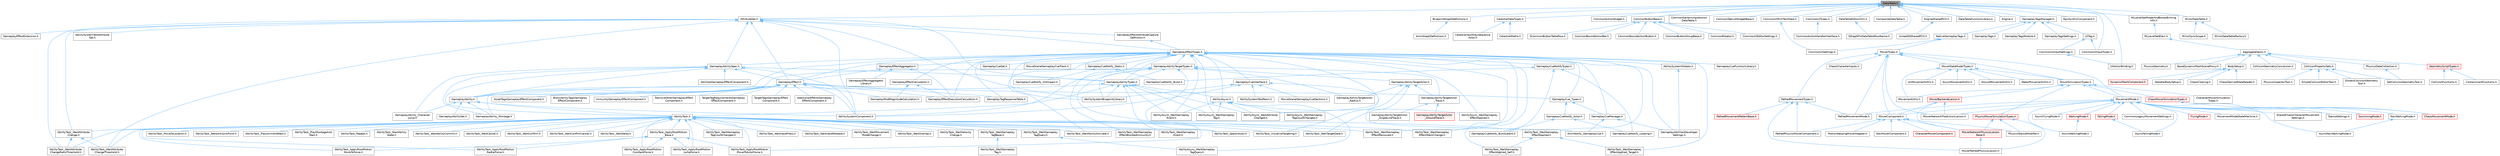 digraph "DataTable.h"
{
 // INTERACTIVE_SVG=YES
 // LATEX_PDF_SIZE
  bgcolor="transparent";
  edge [fontname=Helvetica,fontsize=10,labelfontname=Helvetica,labelfontsize=10];
  node [fontname=Helvetica,fontsize=10,shape=box,height=0.2,width=0.4];
  Node1 [id="Node000001",label="DataTable.h",height=0.2,width=0.4,color="gray40", fillcolor="grey60", style="filled", fontcolor="black",tooltip=" "];
  Node1 -> Node2 [id="edge1_Node000001_Node000002",dir="back",color="steelblue1",style="solid",tooltip=" "];
  Node2 [id="Node000002",label="AttributeSet.h",height=0.2,width=0.4,color="grey40", fillcolor="white", style="filled",URL="$da/d01/AttributeSet_8h.html",tooltip=" "];
  Node2 -> Node3 [id="edge2_Node000002_Node000003",dir="back",color="steelblue1",style="solid",tooltip=" "];
  Node3 [id="Node000003",label="AbilitySystemBlueprintLibrary.h",height=0.2,width=0.4,color="grey40", fillcolor="white", style="filled",URL="$d5/dd6/AbilitySystemBlueprintLibrary_8h.html",tooltip=" "];
  Node2 -> Node4 [id="edge3_Node000002_Node000004",dir="back",color="steelblue1",style="solid",tooltip=" "];
  Node4 [id="Node000004",label="AbilitySystemComponent.h",height=0.2,width=0.4,color="grey40", fillcolor="white", style="filled",URL="$d0/da3/AbilitySystemComponent_8h.html",tooltip=" "];
  Node2 -> Node5 [id="edge4_Node000002_Node000005",dir="back",color="steelblue1",style="solid",tooltip=" "];
  Node5 [id="Node000005",label="AbilitySystemTestAttribute\lSet.h",height=0.2,width=0.4,color="grey40", fillcolor="white", style="filled",URL="$df/d1f/AbilitySystemTestAttributeSet_8h.html",tooltip=" "];
  Node2 -> Node6 [id="edge5_Node000002_Node000006",dir="back",color="steelblue1",style="solid",tooltip=" "];
  Node6 [id="Node000006",label="AbilityTask_WaitAttribute\lChange.h",height=0.2,width=0.4,color="grey40", fillcolor="white", style="filled",URL="$dd/d60/AbilityTask__WaitAttributeChange_8h.html",tooltip=" "];
  Node6 -> Node7 [id="edge6_Node000006_Node000007",dir="back",color="steelblue1",style="solid",tooltip=" "];
  Node7 [id="Node000007",label="AbilityTask_WaitAttribute\lChangeRatioThreshold.h",height=0.2,width=0.4,color="grey40", fillcolor="white", style="filled",URL="$de/d5e/AbilityTask__WaitAttributeChangeRatioThreshold_8h.html",tooltip=" "];
  Node6 -> Node8 [id="edge7_Node000006_Node000008",dir="back",color="steelblue1",style="solid",tooltip=" "];
  Node8 [id="Node000008",label="AbilityTask_WaitAttribute\lChangeThreshold.h",height=0.2,width=0.4,color="grey40", fillcolor="white", style="filled",URL="$db/d3e/AbilityTask__WaitAttributeChangeThreshold_8h.html",tooltip=" "];
  Node2 -> Node7 [id="edge8_Node000002_Node000007",dir="back",color="steelblue1",style="solid",tooltip=" "];
  Node2 -> Node8 [id="edge9_Node000002_Node000008",dir="back",color="steelblue1",style="solid",tooltip=" "];
  Node2 -> Node9 [id="edge10_Node000002_Node000009",dir="back",color="steelblue1",style="solid",tooltip=" "];
  Node9 [id="Node000009",label="GameplayAbilitySpec.h",height=0.2,width=0.4,color="grey40", fillcolor="white", style="filled",URL="$dd/daf/GameplayAbilitySpec_8h.html",tooltip=" "];
  Node9 -> Node10 [id="edge11_Node000009_Node000010",dir="back",color="steelblue1",style="solid",tooltip=" "];
  Node10 [id="Node000010",label="AbilitiesGameplayEffectComponent.h",height=0.2,width=0.4,color="grey40", fillcolor="white", style="filled",URL="$da/db0/AbilitiesGameplayEffectComponent_8h.html",tooltip=" "];
  Node9 -> Node4 [id="edge12_Node000009_Node000004",dir="back",color="steelblue1",style="solid",tooltip=" "];
  Node9 -> Node11 [id="edge13_Node000009_Node000011",dir="back",color="steelblue1",style="solid",tooltip=" "];
  Node11 [id="Node000011",label="AbilityTask.h",height=0.2,width=0.4,color="grey40", fillcolor="white", style="filled",URL="$d2/d8e/AbilityTask_8h.html",tooltip=" "];
  Node11 -> Node12 [id="edge14_Node000011_Node000012",dir="back",color="steelblue1",style="solid",tooltip=" "];
  Node12 [id="Node000012",label="AbilityTask_ApplyRootMotion\lConstantForce.h",height=0.2,width=0.4,color="grey40", fillcolor="white", style="filled",URL="$d0/de8/AbilityTask__ApplyRootMotionConstantForce_8h.html",tooltip=" "];
  Node11 -> Node13 [id="edge15_Node000011_Node000013",dir="back",color="steelblue1",style="solid",tooltip=" "];
  Node13 [id="Node000013",label="AbilityTask_ApplyRootMotion\lJumpForce.h",height=0.2,width=0.4,color="grey40", fillcolor="white", style="filled",URL="$d7/db6/AbilityTask__ApplyRootMotionJumpForce_8h.html",tooltip=" "];
  Node11 -> Node14 [id="edge16_Node000011_Node000014",dir="back",color="steelblue1",style="solid",tooltip=" "];
  Node14 [id="Node000014",label="AbilityTask_ApplyRootMotion\lMoveToActorForce.h",height=0.2,width=0.4,color="grey40", fillcolor="white", style="filled",URL="$d5/de3/AbilityTask__ApplyRootMotionMoveToActorForce_8h.html",tooltip=" "];
  Node11 -> Node15 [id="edge17_Node000011_Node000015",dir="back",color="steelblue1",style="solid",tooltip=" "];
  Node15 [id="Node000015",label="AbilityTask_ApplyRootMotion\lMoveToForce.h",height=0.2,width=0.4,color="grey40", fillcolor="white", style="filled",URL="$d3/dc3/AbilityTask__ApplyRootMotionMoveToForce_8h.html",tooltip=" "];
  Node11 -> Node16 [id="edge18_Node000011_Node000016",dir="back",color="steelblue1",style="solid",tooltip=" "];
  Node16 [id="Node000016",label="AbilityTask_ApplyRootMotion\lRadialForce.h",height=0.2,width=0.4,color="grey40", fillcolor="white", style="filled",URL="$da/d06/AbilityTask__ApplyRootMotionRadialForce_8h.html",tooltip=" "];
  Node11 -> Node17 [id="edge19_Node000011_Node000017",dir="back",color="steelblue1",style="solid",tooltip=" "];
  Node17 [id="Node000017",label="AbilityTask_ApplyRootMotion\l_Base.h",height=0.2,width=0.4,color="grey40", fillcolor="white", style="filled",URL="$d8/d7d/AbilityTask__ApplyRootMotion__Base_8h.html",tooltip=" "];
  Node17 -> Node12 [id="edge20_Node000017_Node000012",dir="back",color="steelblue1",style="solid",tooltip=" "];
  Node17 -> Node13 [id="edge21_Node000017_Node000013",dir="back",color="steelblue1",style="solid",tooltip=" "];
  Node17 -> Node14 [id="edge22_Node000017_Node000014",dir="back",color="steelblue1",style="solid",tooltip=" "];
  Node17 -> Node15 [id="edge23_Node000017_Node000015",dir="back",color="steelblue1",style="solid",tooltip=" "];
  Node17 -> Node16 [id="edge24_Node000017_Node000016",dir="back",color="steelblue1",style="solid",tooltip=" "];
  Node11 -> Node18 [id="edge25_Node000011_Node000018",dir="back",color="steelblue1",style="solid",tooltip=" "];
  Node18 [id="Node000018",label="AbilityTask_MoveToLocation.h",height=0.2,width=0.4,color="grey40", fillcolor="white", style="filled",URL="$da/d8d/AbilityTask__MoveToLocation_8h.html",tooltip=" "];
  Node11 -> Node19 [id="edge26_Node000011_Node000019",dir="back",color="steelblue1",style="solid",tooltip=" "];
  Node19 [id="Node000019",label="AbilityTask_NetworkSyncPoint.h",height=0.2,width=0.4,color="grey40", fillcolor="white", style="filled",URL="$dc/d62/AbilityTask__NetworkSyncPoint_8h.html",tooltip=" "];
  Node11 -> Node20 [id="edge27_Node000011_Node000020",dir="back",color="steelblue1",style="solid",tooltip=" "];
  Node20 [id="Node000020",label="AbilityTask_PlayAnimAndWait.h",height=0.2,width=0.4,color="grey40", fillcolor="white", style="filled",URL="$d4/d50/AbilityTask__PlayAnimAndWait_8h.html",tooltip=" "];
  Node11 -> Node21 [id="edge28_Node000011_Node000021",dir="back",color="steelblue1",style="solid",tooltip=" "];
  Node21 [id="Node000021",label="AbilityTask_PlayMontageAnd\lWait.h",height=0.2,width=0.4,color="grey40", fillcolor="white", style="filled",URL="$de/d05/AbilityTask__PlayMontageAndWait_8h.html",tooltip=" "];
  Node11 -> Node22 [id="edge29_Node000011_Node000022",dir="back",color="steelblue1",style="solid",tooltip=" "];
  Node22 [id="Node000022",label="AbilityTask_Repeat.h",height=0.2,width=0.4,color="grey40", fillcolor="white", style="filled",URL="$da/d7d/AbilityTask__Repeat_8h.html",tooltip=" "];
  Node11 -> Node23 [id="edge30_Node000011_Node000023",dir="back",color="steelblue1",style="solid",tooltip=" "];
  Node23 [id="Node000023",label="AbilityTask_SpawnActor.h",height=0.2,width=0.4,color="grey40", fillcolor="white", style="filled",URL="$dc/d97/AbilityTask__SpawnActor_8h.html",tooltip=" "];
  Node11 -> Node24 [id="edge31_Node000011_Node000024",dir="back",color="steelblue1",style="solid",tooltip=" "];
  Node24 [id="Node000024",label="AbilityTask_StartAbility\lState.h",height=0.2,width=0.4,color="grey40", fillcolor="white", style="filled",URL="$db/d91/AbilityTask__StartAbilityState_8h.html",tooltip=" "];
  Node11 -> Node25 [id="edge32_Node000011_Node000025",dir="back",color="steelblue1",style="solid",tooltip=" "];
  Node25 [id="Node000025",label="AbilityTask_VisualizeTargeting.h",height=0.2,width=0.4,color="grey40", fillcolor="white", style="filled",URL="$df/dbd/AbilityTask__VisualizeTargeting_8h.html",tooltip=" "];
  Node11 -> Node26 [id="edge33_Node000011_Node000026",dir="back",color="steelblue1",style="solid",tooltip=" "];
  Node26 [id="Node000026",label="AbilityTask_WaitAbilityActivate.h",height=0.2,width=0.4,color="grey40", fillcolor="white", style="filled",URL="$db/da3/AbilityTask__WaitAbilityActivate_8h.html",tooltip=" "];
  Node11 -> Node27 [id="edge34_Node000011_Node000027",dir="back",color="steelblue1",style="solid",tooltip=" "];
  Node27 [id="Node000027",label="AbilityTask_WaitAbilityCommit.h",height=0.2,width=0.4,color="grey40", fillcolor="white", style="filled",URL="$de/de8/AbilityTask__WaitAbilityCommit_8h.html",tooltip=" "];
  Node11 -> Node6 [id="edge35_Node000011_Node000006",dir="back",color="steelblue1",style="solid",tooltip=" "];
  Node11 -> Node7 [id="edge36_Node000011_Node000007",dir="back",color="steelblue1",style="solid",tooltip=" "];
  Node11 -> Node8 [id="edge37_Node000011_Node000008",dir="back",color="steelblue1",style="solid",tooltip=" "];
  Node11 -> Node28 [id="edge38_Node000011_Node000028",dir="back",color="steelblue1",style="solid",tooltip=" "];
  Node28 [id="Node000028",label="AbilityTask_WaitCancel.h",height=0.2,width=0.4,color="grey40", fillcolor="white", style="filled",URL="$dc/d16/AbilityTask__WaitCancel_8h.html",tooltip=" "];
  Node11 -> Node29 [id="edge39_Node000011_Node000029",dir="back",color="steelblue1",style="solid",tooltip=" "];
  Node29 [id="Node000029",label="AbilityTask_WaitConfirm.h",height=0.2,width=0.4,color="grey40", fillcolor="white", style="filled",URL="$d3/d4f/AbilityTask__WaitConfirm_8h.html",tooltip=" "];
  Node11 -> Node30 [id="edge40_Node000011_Node000030",dir="back",color="steelblue1",style="solid",tooltip=" "];
  Node30 [id="Node000030",label="AbilityTask_WaitConfirmCancel.h",height=0.2,width=0.4,color="grey40", fillcolor="white", style="filled",URL="$de/d88/AbilityTask__WaitConfirmCancel_8h.html",tooltip=" "];
  Node11 -> Node31 [id="edge41_Node000011_Node000031",dir="back",color="steelblue1",style="solid",tooltip=" "];
  Node31 [id="Node000031",label="AbilityTask_WaitDelay.h",height=0.2,width=0.4,color="grey40", fillcolor="white", style="filled",URL="$dc/d63/AbilityTask__WaitDelay_8h.html",tooltip=" "];
  Node11 -> Node32 [id="edge42_Node000011_Node000032",dir="back",color="steelblue1",style="solid",tooltip=" "];
  Node32 [id="Node000032",label="AbilityTask_WaitGameplay\lEffectApplied.h",height=0.2,width=0.4,color="grey40", fillcolor="white", style="filled",URL="$d8/dfe/AbilityTask__WaitGameplayEffectApplied_8h.html",tooltip=" "];
  Node32 -> Node33 [id="edge43_Node000032_Node000033",dir="back",color="steelblue1",style="solid",tooltip=" "];
  Node33 [id="Node000033",label="AbilityTask_WaitGameplay\lEffectApplied_Self.h",height=0.2,width=0.4,color="grey40", fillcolor="white", style="filled",URL="$d0/d01/AbilityTask__WaitGameplayEffectApplied__Self_8h.html",tooltip=" "];
  Node32 -> Node34 [id="edge44_Node000032_Node000034",dir="back",color="steelblue1",style="solid",tooltip=" "];
  Node34 [id="Node000034",label="AbilityTask_WaitGameplay\lEffectApplied_Target.h",height=0.2,width=0.4,color="grey40", fillcolor="white", style="filled",URL="$db/dc4/AbilityTask__WaitGameplayEffectApplied__Target_8h.html",tooltip=" "];
  Node11 -> Node35 [id="edge45_Node000011_Node000035",dir="back",color="steelblue1",style="solid",tooltip=" "];
  Node35 [id="Node000035",label="AbilityTask_WaitGameplay\lEffectBlockedImmunity.h",height=0.2,width=0.4,color="grey40", fillcolor="white", style="filled",URL="$d4/d24/AbilityTask__WaitGameplayEffectBlockedImmunity_8h.html",tooltip=" "];
  Node11 -> Node36 [id="edge46_Node000011_Node000036",dir="back",color="steelblue1",style="solid",tooltip=" "];
  Node36 [id="Node000036",label="AbilityTask_WaitGameplay\lEffectRemoved.h",height=0.2,width=0.4,color="grey40", fillcolor="white", style="filled",URL="$d1/da9/AbilityTask__WaitGameplayEffectRemoved_8h.html",tooltip=" "];
  Node11 -> Node37 [id="edge47_Node000011_Node000037",dir="back",color="steelblue1",style="solid",tooltip=" "];
  Node37 [id="Node000037",label="AbilityTask_WaitGameplay\lEffectStackChange.h",height=0.2,width=0.4,color="grey40", fillcolor="white", style="filled",URL="$de/db3/AbilityTask__WaitGameplayEffectStackChange_8h.html",tooltip=" "];
  Node11 -> Node38 [id="edge48_Node000011_Node000038",dir="back",color="steelblue1",style="solid",tooltip=" "];
  Node38 [id="Node000038",label="AbilityTask_WaitGameplay\lEvent.h",height=0.2,width=0.4,color="grey40", fillcolor="white", style="filled",URL="$dc/db8/AbilityTask__WaitGameplayEvent_8h.html",tooltip=" "];
  Node11 -> Node39 [id="edge49_Node000011_Node000039",dir="back",color="steelblue1",style="solid",tooltip=" "];
  Node39 [id="Node000039",label="AbilityTask_WaitGameplay\lTagBase.h",height=0.2,width=0.4,color="grey40", fillcolor="white", style="filled",URL="$d8/dd0/AbilityTask__WaitGameplayTagBase_8h.html",tooltip=" "];
  Node39 -> Node40 [id="edge50_Node000039_Node000040",dir="back",color="steelblue1",style="solid",tooltip=" "];
  Node40 [id="Node000040",label="AbilityTask_WaitGameplay\lTag.h",height=0.2,width=0.4,color="grey40", fillcolor="white", style="filled",URL="$d3/d4f/AbilityTask__WaitGameplayTag_8h.html",tooltip=" "];
  Node11 -> Node41 [id="edge51_Node000011_Node000041",dir="back",color="steelblue1",style="solid",tooltip=" "];
  Node41 [id="Node000041",label="AbilityTask_WaitGameplay\lTagCountChanged.h",height=0.2,width=0.4,color="grey40", fillcolor="white", style="filled",URL="$dd/d55/AbilityTask__WaitGameplayTagCountChanged_8h.html",tooltip=" "];
  Node11 -> Node42 [id="edge52_Node000011_Node000042",dir="back",color="steelblue1",style="solid",tooltip=" "];
  Node42 [id="Node000042",label="AbilityTask_WaitGameplay\lTagQuery.h",height=0.2,width=0.4,color="grey40", fillcolor="white", style="filled",URL="$d4/d7f/AbilityTask__WaitGameplayTagQuery_8h.html",tooltip=" "];
  Node42 -> Node43 [id="edge53_Node000042_Node000043",dir="back",color="steelblue1",style="solid",tooltip=" "];
  Node43 [id="Node000043",label="AbilityAsync_WaitGameplay\lTagQuery.h",height=0.2,width=0.4,color="grey40", fillcolor="white", style="filled",URL="$d5/d29/AbilityAsync__WaitGameplayTagQuery_8h.html",tooltip=" "];
  Node11 -> Node44 [id="edge54_Node000011_Node000044",dir="back",color="steelblue1",style="solid",tooltip=" "];
  Node44 [id="Node000044",label="AbilityTask_WaitInputPress.h",height=0.2,width=0.4,color="grey40", fillcolor="white", style="filled",URL="$d6/d00/AbilityTask__WaitInputPress_8h.html",tooltip=" "];
  Node11 -> Node45 [id="edge55_Node000011_Node000045",dir="back",color="steelblue1",style="solid",tooltip=" "];
  Node45 [id="Node000045",label="AbilityTask_WaitInputRelease.h",height=0.2,width=0.4,color="grey40", fillcolor="white", style="filled",URL="$d1/d89/AbilityTask__WaitInputRelease_8h.html",tooltip=" "];
  Node11 -> Node46 [id="edge56_Node000011_Node000046",dir="back",color="steelblue1",style="solid",tooltip=" "];
  Node46 [id="Node000046",label="AbilityTask_WaitMovement\lModeChange.h",height=0.2,width=0.4,color="grey40", fillcolor="white", style="filled",URL="$d9/df7/AbilityTask__WaitMovementModeChange_8h.html",tooltip=" "];
  Node11 -> Node47 [id="edge57_Node000011_Node000047",dir="back",color="steelblue1",style="solid",tooltip=" "];
  Node47 [id="Node000047",label="AbilityTask_WaitOverlap.h",height=0.2,width=0.4,color="grey40", fillcolor="white", style="filled",URL="$d9/dab/AbilityTask__WaitOverlap_8h.html",tooltip=" "];
  Node11 -> Node48 [id="edge58_Node000011_Node000048",dir="back",color="steelblue1",style="solid",tooltip=" "];
  Node48 [id="Node000048",label="AbilityTask_WaitTargetData.h",height=0.2,width=0.4,color="grey40", fillcolor="white", style="filled",URL="$d2/d40/AbilityTask__WaitTargetData_8h.html",tooltip=" "];
  Node11 -> Node49 [id="edge59_Node000011_Node000049",dir="back",color="steelblue1",style="solid",tooltip=" "];
  Node49 [id="Node000049",label="AbilityTask_WaitVelocity\lChange.h",height=0.2,width=0.4,color="grey40", fillcolor="white", style="filled",URL="$da/d38/AbilityTask__WaitVelocityChange_8h.html",tooltip=" "];
  Node9 -> Node50 [id="edge60_Node000009_Node000050",dir="back",color="steelblue1",style="solid",tooltip=" "];
  Node50 [id="Node000050",label="GameplayAbility.h",height=0.2,width=0.4,color="grey40", fillcolor="white", style="filled",URL="$dc/d44/GameplayAbility_8h.html",tooltip=" "];
  Node50 -> Node4 [id="edge61_Node000050_Node000004",dir="back",color="steelblue1",style="solid",tooltip=" "];
  Node50 -> Node11 [id="edge62_Node000050_Node000011",dir="back",color="steelblue1",style="solid",tooltip=" "];
  Node50 -> Node51 [id="edge63_Node000050_Node000051",dir="back",color="steelblue1",style="solid",tooltip=" "];
  Node51 [id="Node000051",label="GameplayAbilitySet.h",height=0.2,width=0.4,color="grey40", fillcolor="white", style="filled",URL="$d5/d19/GameplayAbilitySet_8h.html",tooltip=" "];
  Node50 -> Node52 [id="edge64_Node000050_Node000052",dir="back",color="steelblue1",style="solid",tooltip=" "];
  Node52 [id="Node000052",label="GameplayAbility_Character\lJump.h",height=0.2,width=0.4,color="grey40", fillcolor="white", style="filled",URL="$d7/dd2/GameplayAbility__CharacterJump_8h.html",tooltip=" "];
  Node50 -> Node53 [id="edge65_Node000050_Node000053",dir="back",color="steelblue1",style="solid",tooltip=" "];
  Node53 [id="Node000053",label="GameplayAbility_Montage.h",height=0.2,width=0.4,color="grey40", fillcolor="white", style="filled",URL="$d6/d77/GameplayAbility__Montage_8h.html",tooltip=" "];
  Node9 -> Node54 [id="edge66_Node000009_Node000054",dir="back",color="steelblue1",style="solid",tooltip=" "];
  Node54 [id="Node000054",label="GameplayAbilityTypes.h",height=0.2,width=0.4,color="grey40", fillcolor="white", style="filled",URL="$d1/dd9/GameplayAbilityTypes_8h.html",tooltip=" "];
  Node54 -> Node55 [id="edge67_Node000054_Node000055",dir="back",color="steelblue1",style="solid",tooltip=" "];
  Node55 [id="Node000055",label="AbilityAsync.h",height=0.2,width=0.4,color="grey40", fillcolor="white", style="filled",URL="$d8/dce/AbilityAsync_8h.html",tooltip=" "];
  Node55 -> Node56 [id="edge68_Node000055_Node000056",dir="back",color="steelblue1",style="solid",tooltip=" "];
  Node56 [id="Node000056",label="AbilityAsync_WaitAttribute\lChanged.h",height=0.2,width=0.4,color="grey40", fillcolor="white", style="filled",URL="$d8/d81/AbilityAsync__WaitAttributeChanged_8h.html",tooltip=" "];
  Node55 -> Node57 [id="edge69_Node000055_Node000057",dir="back",color="steelblue1",style="solid",tooltip=" "];
  Node57 [id="Node000057",label="AbilityAsync_WaitGameplay\lEffectApplied.h",height=0.2,width=0.4,color="grey40", fillcolor="white", style="filled",URL="$dd/d1a/AbilityAsync__WaitGameplayEffectApplied_8h.html",tooltip=" "];
  Node55 -> Node58 [id="edge70_Node000055_Node000058",dir="back",color="steelblue1",style="solid",tooltip=" "];
  Node58 [id="Node000058",label="AbilityAsync_WaitGameplay\lEvent.h",height=0.2,width=0.4,color="grey40", fillcolor="white", style="filled",URL="$d4/d2d/AbilityAsync__WaitGameplayEvent_8h.html",tooltip=" "];
  Node55 -> Node59 [id="edge71_Node000055_Node000059",dir="back",color="steelblue1",style="solid",tooltip=" "];
  Node59 [id="Node000059",label="AbilityAsync_WaitGameplay\lTag.h",height=0.2,width=0.4,color="grey40", fillcolor="white", style="filled",URL="$d8/dc5/AbilityAsync__WaitGameplayTag_8h.html",tooltip=" "];
  Node55 -> Node60 [id="edge72_Node000055_Node000060",dir="back",color="steelblue1",style="solid",tooltip=" "];
  Node60 [id="Node000060",label="AbilityAsync_WaitGameplay\lTagCountChanged.h",height=0.2,width=0.4,color="grey40", fillcolor="white", style="filled",URL="$d3/d03/AbilityAsync__WaitGameplayTagCountChanged_8h.html",tooltip=" "];
  Node55 -> Node43 [id="edge73_Node000055_Node000043",dir="back",color="steelblue1",style="solid",tooltip=" "];
  Node54 -> Node56 [id="edge74_Node000054_Node000056",dir="back",color="steelblue1",style="solid",tooltip=" "];
  Node54 -> Node58 [id="edge75_Node000054_Node000058",dir="back",color="steelblue1",style="solid",tooltip=" "];
  Node54 -> Node59 [id="edge76_Node000054_Node000059",dir="back",color="steelblue1",style="solid",tooltip=" "];
  Node54 -> Node3 [id="edge77_Node000054_Node000003",dir="back",color="steelblue1",style="solid",tooltip=" "];
  Node54 -> Node11 [id="edge78_Node000054_Node000011",dir="back",color="steelblue1",style="solid",tooltip=" "];
  Node54 -> Node38 [id="edge79_Node000054_Node000038",dir="back",color="steelblue1",style="solid",tooltip=" "];
  Node54 -> Node50 [id="edge80_Node000054_Node000050",dir="back",color="steelblue1",style="solid",tooltip=" "];
  Node9 -> Node52 [id="edge81_Node000009_Node000052",dir="back",color="steelblue1",style="solid",tooltip=" "];
  Node9 -> Node53 [id="edge82_Node000009_Node000053",dir="back",color="steelblue1",style="solid",tooltip=" "];
  Node9 -> Node61 [id="edge83_Node000009_Node000061",dir="back",color="steelblue1",style="solid",tooltip=" "];
  Node61 [id="Node000061",label="GameplayEffect.h",height=0.2,width=0.4,color="grey40", fillcolor="white", style="filled",URL="$d4/d15/GameplayEffect_8h.html",tooltip=" "];
  Node61 -> Node4 [id="edge84_Node000061_Node000004",dir="back",color="steelblue1",style="solid",tooltip=" "];
  Node61 -> Node62 [id="edge85_Node000061_Node000062",dir="back",color="steelblue1",style="solid",tooltip=" "];
  Node62 [id="Node000062",label="AdditionalEffectsGameplay\lEffectComponent.h",height=0.2,width=0.4,color="grey40", fillcolor="white", style="filled",URL="$d5/dd7/AdditionalEffectsGameplayEffectComponent_8h.html",tooltip=" "];
  Node61 -> Node63 [id="edge86_Node000061_Node000063",dir="back",color="steelblue1",style="solid",tooltip=" "];
  Node63 [id="Node000063",label="AssetTagsGameplayEffectComponent.h",height=0.2,width=0.4,color="grey40", fillcolor="white", style="filled",URL="$df/d29/AssetTagsGameplayEffectComponent_8h.html",tooltip=" "];
  Node61 -> Node64 [id="edge87_Node000061_Node000064",dir="back",color="steelblue1",style="solid",tooltip=" "];
  Node64 [id="Node000064",label="BlockAbilityTagsGameplay\lEffectComponent.h",height=0.2,width=0.4,color="grey40", fillcolor="white", style="filled",URL="$d3/dad/BlockAbilityTagsGameplayEffectComponent_8h.html",tooltip=" "];
  Node61 -> Node50 [id="edge88_Node000061_Node000050",dir="back",color="steelblue1",style="solid",tooltip=" "];
  Node61 -> Node53 [id="edge89_Node000061_Node000053",dir="back",color="steelblue1",style="solid",tooltip=" "];
  Node61 -> Node65 [id="edge90_Node000061_Node000065",dir="back",color="steelblue1",style="solid",tooltip=" "];
  Node65 [id="Node000065",label="GameplayCue_Types.h",height=0.2,width=0.4,color="grey40", fillcolor="white", style="filled",URL="$da/d67/GameplayCue__Types_8h.html",tooltip=" "];
  Node65 -> Node66 [id="edge91_Node000065_Node000066",dir="back",color="steelblue1",style="solid",tooltip=" "];
  Node66 [id="Node000066",label="GameplayCueManager.h",height=0.2,width=0.4,color="grey40", fillcolor="white", style="filled",URL="$d7/d4e/GameplayCueManager_8h.html",tooltip=" "];
  Node66 -> Node67 [id="edge92_Node000066_Node000067",dir="back",color="steelblue1",style="solid",tooltip=" "];
  Node67 [id="Node000067",label="AnimNotify_GameplayCue.h",height=0.2,width=0.4,color="grey40", fillcolor="white", style="filled",URL="$da/d48/AnimNotify__GameplayCue_8h.html",tooltip=" "];
  Node66 -> Node68 [id="edge93_Node000066_Node000068",dir="back",color="steelblue1",style="solid",tooltip=" "];
  Node68 [id="Node000068",label="GameplayAbilitiesDeveloper\lSettings.h",height=0.2,width=0.4,color="grey40", fillcolor="white", style="filled",URL="$d3/d55/GameplayAbilitiesDeveloperSettings_8h.html",tooltip=" "];
  Node65 -> Node69 [id="edge94_Node000065_Node000069",dir="back",color="steelblue1",style="solid",tooltip=" "];
  Node69 [id="Node000069",label="GameplayCueNotify_Actor.h",height=0.2,width=0.4,color="grey40", fillcolor="white", style="filled",URL="$df/d91/GameplayCueNotify__Actor_8h.html",tooltip=" "];
  Node69 -> Node70 [id="edge95_Node000069_Node000070",dir="back",color="steelblue1",style="solid",tooltip=" "];
  Node70 [id="Node000070",label="GameplayCueNotify_BurstLatent.h",height=0.2,width=0.4,color="grey40", fillcolor="white", style="filled",URL="$df/db0/GameplayCueNotify__BurstLatent_8h.html",tooltip=" "];
  Node69 -> Node71 [id="edge96_Node000069_Node000071",dir="back",color="steelblue1",style="solid",tooltip=" "];
  Node71 [id="Node000071",label="GameplayCueNotify_Looping.h",height=0.2,width=0.4,color="grey40", fillcolor="white", style="filled",URL="$d5/db4/GameplayCueNotify__Looping_8h.html",tooltip=" "];
  Node61 -> Node72 [id="edge97_Node000061_Node000072",dir="back",color="steelblue1",style="solid",tooltip=" "];
  Node72 [id="Node000072",label="GameplayEffectExecutionCalculation.h",height=0.2,width=0.4,color="grey40", fillcolor="white", style="filled",URL="$df/d9d/GameplayEffectExecutionCalculation_8h.html",tooltip=" "];
  Node61 -> Node73 [id="edge98_Node000061_Node000073",dir="back",color="steelblue1",style="solid",tooltip=" "];
  Node73 [id="Node000073",label="GameplayModMagnitudeCalculation.h",height=0.2,width=0.4,color="grey40", fillcolor="white", style="filled",URL="$dd/da6/GameplayModMagnitudeCalculation_8h.html",tooltip=" "];
  Node61 -> Node74 [id="edge99_Node000061_Node000074",dir="back",color="steelblue1",style="solid",tooltip=" "];
  Node74 [id="Node000074",label="GameplayTagResponseTable.h",height=0.2,width=0.4,color="grey40", fillcolor="white", style="filled",URL="$d1/d27/GameplayTagResponseTable_8h.html",tooltip=" "];
  Node61 -> Node75 [id="edge100_Node000061_Node000075",dir="back",color="steelblue1",style="solid",tooltip=" "];
  Node75 [id="Node000075",label="ImmunityGameplayEffectComponent.h",height=0.2,width=0.4,color="grey40", fillcolor="white", style="filled",URL="$d7/dae/ImmunityGameplayEffectComponent_8h.html",tooltip=" "];
  Node61 -> Node76 [id="edge101_Node000061_Node000076",dir="back",color="steelblue1",style="solid",tooltip=" "];
  Node76 [id="Node000076",label="RemoveOtherGameplayEffect\lComponent.h",height=0.2,width=0.4,color="grey40", fillcolor="white", style="filled",URL="$d8/da2/RemoveOtherGameplayEffectComponent_8h.html",tooltip=" "];
  Node61 -> Node77 [id="edge102_Node000061_Node000077",dir="back",color="steelblue1",style="solid",tooltip=" "];
  Node77 [id="Node000077",label="TargetTagRequirementsGameplay\lEffectComponent.h",height=0.2,width=0.4,color="grey40", fillcolor="white", style="filled",URL="$d3/df8/TargetTagRequirementsGameplayEffectComponent_8h.html",tooltip=" "];
  Node61 -> Node78 [id="edge103_Node000061_Node000078",dir="back",color="steelblue1",style="solid",tooltip=" "];
  Node78 [id="Node000078",label="TargetTagsGameplayEffect\lComponent.h",height=0.2,width=0.4,color="grey40", fillcolor="white", style="filled",URL="$d5/d2e/TargetTagsGameplayEffectComponent_8h.html",tooltip=" "];
  Node2 -> Node54 [id="edge104_Node000002_Node000054",dir="back",color="steelblue1",style="solid",tooltip=" "];
  Node2 -> Node61 [id="edge105_Node000002_Node000061",dir="back",color="steelblue1",style="solid",tooltip=" "];
  Node2 -> Node79 [id="edge106_Node000002_Node000079",dir="back",color="steelblue1",style="solid",tooltip=" "];
  Node79 [id="Node000079",label="GameplayEffectAttributeCapture\lDefinition.h",height=0.2,width=0.4,color="grey40", fillcolor="white", style="filled",URL="$dd/d62/GameplayEffectAttributeCaptureDefinition_8h.html",tooltip=" "];
  Node79 -> Node80 [id="edge107_Node000079_Node000080",dir="back",color="steelblue1",style="solid",tooltip=" "];
  Node80 [id="Node000080",label="GameplayEffectTypes.h",height=0.2,width=0.4,color="grey40", fillcolor="white", style="filled",URL="$d7/d59/GameplayEffectTypes_8h.html",tooltip=" "];
  Node80 -> Node55 [id="edge108_Node000080_Node000055",dir="back",color="steelblue1",style="solid",tooltip=" "];
  Node80 -> Node56 [id="edge109_Node000080_Node000056",dir="back",color="steelblue1",style="solid",tooltip=" "];
  Node80 -> Node57 [id="edge110_Node000080_Node000057",dir="back",color="steelblue1",style="solid",tooltip=" "];
  Node80 -> Node58 [id="edge111_Node000080_Node000058",dir="back",color="steelblue1",style="solid",tooltip=" "];
  Node80 -> Node59 [id="edge112_Node000080_Node000059",dir="back",color="steelblue1",style="solid",tooltip=" "];
  Node80 -> Node3 [id="edge113_Node000080_Node000003",dir="back",color="steelblue1",style="solid",tooltip=" "];
  Node80 -> Node81 [id="edge114_Node000080_Node000081",dir="back",color="steelblue1",style="solid",tooltip=" "];
  Node81 [id="Node000081",label="AbilitySystemGlobals.h",height=0.2,width=0.4,color="grey40", fillcolor="white", style="filled",URL="$dc/d82/AbilitySystemGlobals_8h.html",tooltip=" "];
  Node81 -> Node68 [id="edge115_Node000081_Node000068",dir="back",color="steelblue1",style="solid",tooltip=" "];
  Node80 -> Node26 [id="edge116_Node000080_Node000026",dir="back",color="steelblue1",style="solid",tooltip=" "];
  Node80 -> Node32 [id="edge117_Node000080_Node000032",dir="back",color="steelblue1",style="solid",tooltip=" "];
  Node80 -> Node33 [id="edge118_Node000080_Node000033",dir="back",color="steelblue1",style="solid",tooltip=" "];
  Node80 -> Node34 [id="edge119_Node000080_Node000034",dir="back",color="steelblue1",style="solid",tooltip=" "];
  Node80 -> Node35 [id="edge120_Node000080_Node000035",dir="back",color="steelblue1",style="solid",tooltip=" "];
  Node80 -> Node36 [id="edge121_Node000080_Node000036",dir="back",color="steelblue1",style="solid",tooltip=" "];
  Node80 -> Node37 [id="edge122_Node000080_Node000037",dir="back",color="steelblue1",style="solid",tooltip=" "];
  Node80 -> Node68 [id="edge123_Node000080_Node000068",dir="back",color="steelblue1",style="solid",tooltip=" "];
  Node80 -> Node50 [id="edge124_Node000080_Node000050",dir="back",color="steelblue1",style="solid",tooltip=" "];
  Node80 -> Node9 [id="edge125_Node000080_Node000009",dir="back",color="steelblue1",style="solid",tooltip=" "];
  Node80 -> Node82 [id="edge126_Node000080_Node000082",dir="back",color="steelblue1",style="solid",tooltip=" "];
  Node82 [id="Node000082",label="GameplayAbilityTargetTypes.h",height=0.2,width=0.4,color="grey40", fillcolor="white", style="filled",URL="$d8/dd1/GameplayAbilityTargetTypes_8h.html",tooltip=" "];
  Node82 -> Node3 [id="edge127_Node000082_Node000003",dir="back",color="steelblue1",style="solid",tooltip=" "];
  Node82 -> Node4 [id="edge128_Node000082_Node000004",dir="back",color="steelblue1",style="solid",tooltip=" "];
  Node82 -> Node14 [id="edge129_Node000082_Node000014",dir="back",color="steelblue1",style="solid",tooltip=" "];
  Node82 -> Node23 [id="edge130_Node000082_Node000023",dir="back",color="steelblue1",style="solid",tooltip=" "];
  Node82 -> Node50 [id="edge131_Node000082_Node000050",dir="back",color="steelblue1",style="solid",tooltip=" "];
  Node82 -> Node83 [id="edge132_Node000082_Node000083",dir="back",color="steelblue1",style="solid",tooltip=" "];
  Node83 [id="Node000083",label="GameplayAbilityTargetActor.h",height=0.2,width=0.4,color="grey40", fillcolor="white", style="filled",URL="$d7/d35/GameplayAbilityTargetActor_8h.html",tooltip=" "];
  Node83 -> Node25 [id="edge133_Node000083_Node000025",dir="back",color="steelblue1",style="solid",tooltip=" "];
  Node83 -> Node48 [id="edge134_Node000083_Node000048",dir="back",color="steelblue1",style="solid",tooltip=" "];
  Node83 -> Node84 [id="edge135_Node000083_Node000084",dir="back",color="steelblue1",style="solid",tooltip=" "];
  Node84 [id="Node000084",label="GameplayAbilityTargetActor\l_Radius.h",height=0.2,width=0.4,color="grey40", fillcolor="white", style="filled",URL="$da/d31/GameplayAbilityTargetActor__Radius_8h.html",tooltip=" "];
  Node83 -> Node85 [id="edge136_Node000083_Node000085",dir="back",color="steelblue1",style="solid",tooltip=" "];
  Node85 [id="Node000085",label="GameplayAbilityTargetActor\l_Trace.h",height=0.2,width=0.4,color="grey40", fillcolor="white", style="filled",URL="$d6/d1b/GameplayAbilityTargetActor__Trace_8h.html",tooltip=" "];
  Node85 -> Node86 [id="edge137_Node000085_Node000086",dir="back",color="steelblue1",style="solid",tooltip=" "];
  Node86 [id="Node000086",label="GameplayAbilityTargetActor\l_GroundTrace.h",height=0.2,width=0.4,color="red", fillcolor="#FFF0F0", style="filled",URL="$d8/daf/GameplayAbilityTargetActor__GroundTrace_8h.html",tooltip=" "];
  Node85 -> Node88 [id="edge138_Node000085_Node000088",dir="back",color="steelblue1",style="solid",tooltip=" "];
  Node88 [id="Node000088",label="GameplayAbilityTargetActor\l_SingleLineTrace.h",height=0.2,width=0.4,color="grey40", fillcolor="white", style="filled",URL="$dc/d15/GameplayAbilityTargetActor__SingleLineTrace_8h.html",tooltip=" "];
  Node82 -> Node84 [id="edge139_Node000082_Node000084",dir="back",color="steelblue1",style="solid",tooltip=" "];
  Node82 -> Node85 [id="edge140_Node000082_Node000085",dir="back",color="steelblue1",style="solid",tooltip=" "];
  Node82 -> Node54 [id="edge141_Node000082_Node000054",dir="back",color="steelblue1",style="solid",tooltip=" "];
  Node80 -> Node54 [id="edge142_Node000080_Node000054",dir="back",color="steelblue1",style="solid",tooltip=" "];
  Node80 -> Node89 [id="edge143_Node000080_Node000089",dir="back",color="steelblue1",style="solid",tooltip=" "];
  Node89 [id="Node000089",label="GameplayCueFunctionLibrary.h",height=0.2,width=0.4,color="grey40", fillcolor="white", style="filled",URL="$db/d7d/GameplayCueFunctionLibrary_8h.html",tooltip=" "];
  Node80 -> Node90 [id="edge144_Node000080_Node000090",dir="back",color="steelblue1",style="solid",tooltip=" "];
  Node90 [id="Node000090",label="GameplayCueInterface.h",height=0.2,width=0.4,color="grey40", fillcolor="white", style="filled",URL="$d3/d31/GameplayCueInterface_8h.html",tooltip=" "];
  Node90 -> Node3 [id="edge145_Node000090_Node000003",dir="back",color="steelblue1",style="solid",tooltip=" "];
  Node90 -> Node4 [id="edge146_Node000090_Node000004",dir="back",color="steelblue1",style="solid",tooltip=" "];
  Node90 -> Node91 [id="edge147_Node000090_Node000091",dir="back",color="steelblue1",style="solid",tooltip=" "];
  Node91 [id="Node000091",label="AbilitySystemTestPawn.h",height=0.2,width=0.4,color="grey40", fillcolor="white", style="filled",URL="$d9/d5f/AbilitySystemTestPawn_8h.html",tooltip=" "];
  Node90 -> Node67 [id="edge148_Node000090_Node000067",dir="back",color="steelblue1",style="solid",tooltip=" "];
  Node90 -> Node92 [id="edge149_Node000090_Node000092",dir="back",color="steelblue1",style="solid",tooltip=" "];
  Node92 [id="Node000092",label="MovieSceneGameplayCueSections.h",height=0.2,width=0.4,color="grey40", fillcolor="white", style="filled",URL="$df/ded/MovieSceneGameplayCueSections_8h.html",tooltip=" "];
  Node80 -> Node66 [id="edge150_Node000080_Node000066",dir="back",color="steelblue1",style="solid",tooltip=" "];
  Node80 -> Node93 [id="edge151_Node000080_Node000093",dir="back",color="steelblue1",style="solid",tooltip=" "];
  Node93 [id="Node000093",label="GameplayCueNotifyTypes.h",height=0.2,width=0.4,color="grey40", fillcolor="white", style="filled",URL="$d7/d1f/GameplayCueNotifyTypes_8h.html",tooltip=" "];
  Node93 -> Node94 [id="edge152_Node000093_Node000094",dir="back",color="steelblue1",style="solid",tooltip=" "];
  Node94 [id="Node000094",label="GameplayCueNotify_Burst.h",height=0.2,width=0.4,color="grey40", fillcolor="white", style="filled",URL="$d6/d4a/GameplayCueNotify__Burst_8h.html",tooltip=" "];
  Node93 -> Node70 [id="edge153_Node000093_Node000070",dir="back",color="steelblue1",style="solid",tooltip=" "];
  Node93 -> Node71 [id="edge154_Node000093_Node000071",dir="back",color="steelblue1",style="solid",tooltip=" "];
  Node80 -> Node95 [id="edge155_Node000080_Node000095",dir="back",color="steelblue1",style="solid",tooltip=" "];
  Node95 [id="Node000095",label="GameplayCueNotify_Static.h",height=0.2,width=0.4,color="grey40", fillcolor="white", style="filled",URL="$d2/dbf/GameplayCueNotify__Static_8h.html",tooltip=" "];
  Node95 -> Node94 [id="edge156_Node000095_Node000094",dir="back",color="steelblue1",style="solid",tooltip=" "];
  Node95 -> Node96 [id="edge157_Node000095_Node000096",dir="back",color="steelblue1",style="solid",tooltip=" "];
  Node96 [id="Node000096",label="GameplayCueNotify_HitImpact.h",height=0.2,width=0.4,color="grey40", fillcolor="white", style="filled",URL="$d5/da8/GameplayCueNotify__HitImpact_8h.html",tooltip=" "];
  Node80 -> Node97 [id="edge158_Node000080_Node000097",dir="back",color="steelblue1",style="solid",tooltip=" "];
  Node97 [id="Node000097",label="GameplayCueSet.h",height=0.2,width=0.4,color="grey40", fillcolor="white", style="filled",URL="$df/d35/GameplayCueSet_8h.html",tooltip=" "];
  Node80 -> Node65 [id="edge159_Node000080_Node000065",dir="back",color="steelblue1",style="solid",tooltip=" "];
  Node80 -> Node61 [id="edge160_Node000080_Node000061",dir="back",color="steelblue1",style="solid",tooltip=" "];
  Node80 -> Node98 [id="edge161_Node000080_Node000098",dir="back",color="steelblue1",style="solid",tooltip=" "];
  Node98 [id="Node000098",label="GameplayEffectAggregator.h",height=0.2,width=0.4,color="grey40", fillcolor="white", style="filled",URL="$d9/d7f/GameplayEffectAggregator_8h.html",tooltip=" "];
  Node98 -> Node61 [id="edge162_Node000098_Node000061",dir="back",color="steelblue1",style="solid",tooltip=" "];
  Node98 -> Node99 [id="edge163_Node000098_Node000099",dir="back",color="steelblue1",style="solid",tooltip=" "];
  Node99 [id="Node000099",label="GameplayEffectAggregator\lLibrary.h",height=0.2,width=0.4,color="grey40", fillcolor="white", style="filled",URL="$db/da9/GameplayEffectAggregatorLibrary_8h.html",tooltip=" "];
  Node98 -> Node72 [id="edge164_Node000098_Node000072",dir="back",color="steelblue1",style="solid",tooltip=" "];
  Node80 -> Node100 [id="edge165_Node000080_Node000100",dir="back",color="steelblue1",style="solid",tooltip=" "];
  Node100 [id="Node000100",label="GameplayEffectCalculation.h",height=0.2,width=0.4,color="grey40", fillcolor="white", style="filled",URL="$d7/d32/GameplayEffectCalculation_8h.html",tooltip=" "];
  Node100 -> Node72 [id="edge166_Node000100_Node000072",dir="back",color="steelblue1",style="solid",tooltip=" "];
  Node100 -> Node73 [id="edge167_Node000100_Node000073",dir="back",color="steelblue1",style="solid",tooltip=" "];
  Node80 -> Node72 [id="edge168_Node000080_Node000072",dir="back",color="steelblue1",style="solid",tooltip=" "];
  Node80 -> Node74 [id="edge169_Node000080_Node000074",dir="back",color="steelblue1",style="solid",tooltip=" "];
  Node80 -> Node101 [id="edge170_Node000080_Node000101",dir="back",color="steelblue1",style="solid",tooltip=" "];
  Node101 [id="Node000101",label="MovieSceneGameplayCueTrack.h",height=0.2,width=0.4,color="grey40", fillcolor="white", style="filled",URL="$d8/d37/MovieSceneGameplayCueTrack_8h.html",tooltip=" "];
  Node2 -> Node102 [id="edge171_Node000002_Node000102",dir="back",color="steelblue1",style="solid",tooltip=" "];
  Node102 [id="Node000102",label="GameplayEffectExtension.h",height=0.2,width=0.4,color="grey40", fillcolor="white", style="filled",URL="$d6/db4/GameplayEffectExtension_8h.html",tooltip=" "];
  Node2 -> Node80 [id="edge172_Node000002_Node000080",dir="back",color="steelblue1",style="solid",tooltip=" "];
  Node1 -> Node103 [id="edge173_Node000001_Node000103",dir="back",color="steelblue1",style="solid",tooltip=" "];
  Node103 [id="Node000103",label="BlueprintGraphDefinitions.h",height=0.2,width=0.4,color="grey40", fillcolor="white", style="filled",URL="$d7/d5e/BlueprintGraphDefinitions_8h.html",tooltip=" "];
  Node103 -> Node104 [id="edge174_Node000103_Node000104",dir="back",color="steelblue1",style="solid",tooltip=" "];
  Node104 [id="Node000104",label="AnimGraphDefinitions.h",height=0.2,width=0.4,color="grey40", fillcolor="white", style="filled",URL="$d9/d78/AnimGraphDefinitions_8h.html",tooltip=" "];
  Node1 -> Node105 [id="edge175_Node000001_Node000105",dir="back",color="steelblue1",style="solid",tooltip=" "];
  Node105 [id="Node000105",label="CelestialDataTypes.h",height=0.2,width=0.4,color="grey40", fillcolor="white", style="filled",URL="$d4/d10/CelestialDataTypes_8h.html",tooltip=" "];
  Node105 -> Node106 [id="edge176_Node000105_Node000106",dir="back",color="steelblue1",style="solid",tooltip=" "];
  Node106 [id="Node000106",label="CelestialMaths.h",height=0.2,width=0.4,color="grey40", fillcolor="white", style="filled",URL="$d8/d15/CelestialMaths_8h.html",tooltip=" "];
  Node105 -> Node107 [id="edge177_Node000105_Node000107",dir="back",color="steelblue1",style="solid",tooltip=" "];
  Node107 [id="Node000107",label="CelestialVaultDaySequence\lActor.h",height=0.2,width=0.4,color="grey40", fillcolor="white", style="filled",URL="$d2/dad/CelestialVaultDaySequenceActor_8h.html",tooltip=" "];
  Node1 -> Node108 [id="edge178_Node000001_Node000108",dir="back",color="steelblue1",style="solid",tooltip=" "];
  Node108 [id="Node000108",label="CommonActionWidget.h",height=0.2,width=0.4,color="grey40", fillcolor="white", style="filled",URL="$dc/dc3/CommonActionWidget_8h.html",tooltip=" "];
  Node1 -> Node109 [id="edge179_Node000001_Node000109",dir="back",color="steelblue1",style="solid",tooltip=" "];
  Node109 [id="Node000109",label="CommonButtonBase.h",height=0.2,width=0.4,color="grey40", fillcolor="white", style="filled",URL="$df/d0b/CommonButtonBase_8h.html",tooltip=" "];
  Node109 -> Node110 [id="edge180_Node000109_Node000110",dir="back",color="steelblue1",style="solid",tooltip=" "];
  Node110 [id="Node000110",label="CommonBoundActionBar.h",height=0.2,width=0.4,color="grey40", fillcolor="white", style="filled",URL="$dc/df9/CommonBoundActionBar_8h.html",tooltip=" "];
  Node109 -> Node111 [id="edge181_Node000109_Node000111",dir="back",color="steelblue1",style="solid",tooltip=" "];
  Node111 [id="Node000111",label="CommonBoundActionButton.h",height=0.2,width=0.4,color="grey40", fillcolor="white", style="filled",URL="$d1/d5d/CommonBoundActionButton_8h.html",tooltip=" "];
  Node109 -> Node112 [id="edge182_Node000109_Node000112",dir="back",color="steelblue1",style="solid",tooltip=" "];
  Node112 [id="Node000112",label="CommonButtonGroupBase.h",height=0.2,width=0.4,color="grey40", fillcolor="white", style="filled",URL="$d2/dc1/CommonButtonGroupBase_8h.html",tooltip=" "];
  Node109 -> Node113 [id="edge183_Node000109_Node000113",dir="back",color="steelblue1",style="solid",tooltip=" "];
  Node113 [id="Node000113",label="CommonRotator.h",height=0.2,width=0.4,color="grey40", fillcolor="white", style="filled",URL="$d3/d3f/CommonRotator_8h.html",tooltip=" "];
  Node109 -> Node114 [id="edge184_Node000109_Node000114",dir="back",color="steelblue1",style="solid",tooltip=" "];
  Node114 [id="Node000114",label="CommonUIEditorSettings.h",height=0.2,width=0.4,color="grey40", fillcolor="white", style="filled",URL="$dd/d37/CommonUIEditorSettings_8h.html",tooltip=" "];
  Node109 -> Node115 [id="edge185_Node000109_Node000115",dir="back",color="steelblue1",style="solid",tooltip=" "];
  Node115 [id="Node000115",label="SCommonButtonTableRow.h",height=0.2,width=0.4,color="grey40", fillcolor="white", style="filled",URL="$df/d65/SCommonButtonTableRow_8h.html",tooltip=" "];
  Node1 -> Node116 [id="edge186_Node000001_Node000116",dir="back",color="steelblue1",style="solid",tooltip=" "];
  Node116 [id="Node000116",label="CommonGenericInputAction\lDataTable.h",height=0.2,width=0.4,color="grey40", fillcolor="white", style="filled",URL="$df/da2/CommonGenericInputActionDataTable_8h.html",tooltip=" "];
  Node1 -> Node117 [id="edge187_Node000001_Node000117",dir="back",color="steelblue1",style="solid",tooltip=" "];
  Node117 [id="Node000117",label="CommonTabListWidgetBase.h",height=0.2,width=0.4,color="grey40", fillcolor="white", style="filled",URL="$db/d8e/CommonTabListWidgetBase_8h.html",tooltip=" "];
  Node1 -> Node118 [id="edge188_Node000001_Node000118",dir="back",color="steelblue1",style="solid",tooltip=" "];
  Node118 [id="Node000118",label="CommonUIInputTypes.h",height=0.2,width=0.4,color="grey40", fillcolor="white", style="filled",URL="$d5/de8/CommonUIInputTypes_8h.html",tooltip=" "];
  Node1 -> Node119 [id="edge189_Node000001_Node000119",dir="back",color="steelblue1",style="solid",tooltip=" "];
  Node119 [id="Node000119",label="CommonUIRichTextData.h",height=0.2,width=0.4,color="grey40", fillcolor="white", style="filled",URL="$dc/da8/CommonUIRichTextData_8h.html",tooltip=" "];
  Node119 -> Node120 [id="edge190_Node000119_Node000120",dir="back",color="steelblue1",style="solid",tooltip=" "];
  Node120 [id="Node000120",label="CommonUISettings.h",height=0.2,width=0.4,color="grey40", fillcolor="white", style="filled",URL="$dd/d19/CommonUISettings_8h.html",tooltip=" "];
  Node1 -> Node121 [id="edge191_Node000001_Node000121",dir="back",color="steelblue1",style="solid",tooltip=" "];
  Node121 [id="Node000121",label="CommonUITypes.h",height=0.2,width=0.4,color="grey40", fillcolor="white", style="filled",URL="$db/d2b/CommonUITypes_8h.html",tooltip=" "];
  Node121 -> Node122 [id="edge192_Node000121_Node000122",dir="back",color="steelblue1",style="solid",tooltip=" "];
  Node122 [id="Node000122",label="CommonActionHandlerInterface.h",height=0.2,width=0.4,color="grey40", fillcolor="white", style="filled",URL="$d8/d0e/CommonActionHandlerInterface_8h.html",tooltip=" "];
  Node1 -> Node123 [id="edge193_Node000001_Node000123",dir="back",color="steelblue1",style="solid",tooltip=" "];
  Node123 [id="Node000123",label="CompositeDataTable.h",height=0.2,width=0.4,color="grey40", fillcolor="white", style="filled",URL="$dd/d23/CompositeDataTable_8h.html",tooltip=" "];
  Node1 -> Node124 [id="edge194_Node000001_Node000124",dir="back",color="steelblue1",style="solid",tooltip=" "];
  Node124 [id="Node000124",label="DataTableEditorUtils.h",height=0.2,width=0.4,color="grey40", fillcolor="white", style="filled",URL="$d6/d6f/DataTableEditorUtils_8h.html",tooltip=" "];
  Node124 -> Node125 [id="edge195_Node000124_Node000125",dir="back",color="steelblue1",style="solid",tooltip=" "];
  Node125 [id="Node000125",label="SGraphPinDataTableRowName.h",height=0.2,width=0.4,color="grey40", fillcolor="white", style="filled",URL="$d3/d40/SGraphPinDataTableRowName_8h.html",tooltip=" "];
  Node1 -> Node126 [id="edge196_Node000001_Node000126",dir="back",color="steelblue1",style="solid",tooltip=" "];
  Node126 [id="Node000126",label="DataTableFunctionLibrary.h",height=0.2,width=0.4,color="grey40", fillcolor="white", style="filled",URL="$d8/df7/DataTableFunctionLibrary_8h.html",tooltip=" "];
  Node1 -> Node127 [id="edge197_Node000001_Node000127",dir="back",color="steelblue1",style="solid",tooltip=" "];
  Node127 [id="Node000127",label="Engine.h",height=0.2,width=0.4,color="grey40", fillcolor="white", style="filled",URL="$d1/d34/Public_2Engine_8h.html",tooltip=" "];
  Node1 -> Node128 [id="edge198_Node000001_Node000128",dir="back",color="steelblue1",style="solid",tooltip=" "];
  Node128 [id="Node000128",label="EngineSharedPCH.h",height=0.2,width=0.4,color="grey40", fillcolor="white", style="filled",URL="$dc/dbb/EngineSharedPCH_8h.html",tooltip=" "];
  Node128 -> Node129 [id="edge199_Node000128_Node000129",dir="back",color="steelblue1",style="solid",tooltip=" "];
  Node129 [id="Node000129",label="UnrealEdSharedPCH.h",height=0.2,width=0.4,color="grey40", fillcolor="white", style="filled",URL="$d1/de6/UnrealEdSharedPCH_8h.html",tooltip=" "];
  Node1 -> Node130 [id="edge200_Node000001_Node000130",dir="back",color="steelblue1",style="solid",tooltip=" "];
  Node130 [id="Node000130",label="EpicSynth1Component.h",height=0.2,width=0.4,color="grey40", fillcolor="white", style="filled",URL="$d5/d2f/EpicSynth1Component_8h.html",tooltip=" "];
  Node1 -> Node131 [id="edge201_Node000001_Node000131",dir="back",color="steelblue1",style="solid",tooltip=" "];
  Node131 [id="Node000131",label="GameplayTagsManager.h",height=0.2,width=0.4,color="grey40", fillcolor="white", style="filled",URL="$d5/dc9/GameplayTagsManager_8h.html",tooltip=" "];
  Node131 -> Node132 [id="edge202_Node000131_Node000132",dir="back",color="steelblue1",style="solid",tooltip=" "];
  Node132 [id="Node000132",label="GameplayTags.h",height=0.2,width=0.4,color="grey40", fillcolor="white", style="filled",URL="$d0/d9b/GameplayTags_8h.html",tooltip=" "];
  Node131 -> Node133 [id="edge203_Node000131_Node000133",dir="back",color="steelblue1",style="solid",tooltip=" "];
  Node133 [id="Node000133",label="GameplayTagsModule.h",height=0.2,width=0.4,color="grey40", fillcolor="white", style="filled",URL="$dc/d65/GameplayTagsModule_8h.html",tooltip=" "];
  Node131 -> Node134 [id="edge204_Node000131_Node000134",dir="back",color="steelblue1",style="solid",tooltip=" "];
  Node134 [id="Node000134",label="GameplayTagsSettings.h",height=0.2,width=0.4,color="grey40", fillcolor="white", style="filled",URL="$d0/dec/GameplayTagsSettings_8h.html",tooltip=" "];
  Node131 -> Node135 [id="edge205_Node000131_Node000135",dir="back",color="steelblue1",style="solid",tooltip=" "];
  Node135 [id="Node000135",label="NativeGameplayTags.h",height=0.2,width=0.4,color="grey40", fillcolor="white", style="filled",URL="$da/d7f/NativeGameplayTags_8h.html",tooltip=" "];
  Node135 -> Node120 [id="edge206_Node000135_Node000120",dir="back",color="steelblue1",style="solid",tooltip=" "];
  Node135 -> Node136 [id="edge207_Node000135_Node000136",dir="back",color="steelblue1",style="solid",tooltip=" "];
  Node136 [id="Node000136",label="MoverTypes.h",height=0.2,width=0.4,color="grey40", fillcolor="white", style="filled",URL="$dd/d3e/MoverTypes_8h.html",tooltip=" "];
  Node136 -> Node137 [id="edge208_Node000136_Node000137",dir="back",color="steelblue1",style="solid",tooltip=" "];
  Node137 [id="Node000137",label="ChaosCharacterInputs.h",height=0.2,width=0.4,color="grey40", fillcolor="white", style="filled",URL="$de/dde/ChaosCharacterInputs_8h.html",tooltip=" "];
  Node136 -> Node138 [id="edge209_Node000136_Node000138",dir="back",color="steelblue1",style="solid",tooltip=" "];
  Node138 [id="Node000138",label="MovementMode.h",height=0.2,width=0.4,color="grey40", fillcolor="white", style="filled",URL="$d1/de0/MovementMode_8h.html",tooltip=" "];
  Node138 -> Node139 [id="edge210_Node000138_Node000139",dir="back",color="steelblue1",style="solid",tooltip=" "];
  Node139 [id="Node000139",label="AsyncFallingMode.h",height=0.2,width=0.4,color="grey40", fillcolor="white", style="filled",URL="$db/dd0/AsyncFallingMode_8h.html",tooltip=" "];
  Node138 -> Node140 [id="edge211_Node000138_Node000140",dir="back",color="steelblue1",style="solid",tooltip=" "];
  Node140 [id="Node000140",label="AsyncFlyingMode.h",height=0.2,width=0.4,color="grey40", fillcolor="white", style="filled",URL="$d9/d2e/AsyncFlyingMode_8h.html",tooltip=" "];
  Node138 -> Node141 [id="edge212_Node000138_Node000141",dir="back",color="steelblue1",style="solid",tooltip=" "];
  Node141 [id="Node000141",label="AsyncNavWalkingMode.h",height=0.2,width=0.4,color="grey40", fillcolor="white", style="filled",URL="$d2/d88/AsyncNavWalkingMode_8h.html",tooltip=" "];
  Node138 -> Node142 [id="edge213_Node000138_Node000142",dir="back",color="steelblue1",style="solid",tooltip=" "];
  Node142 [id="Node000142",label="AsyncWalkingMode.h",height=0.2,width=0.4,color="grey40", fillcolor="white", style="filled",URL="$de/daa/AsyncWalkingMode_8h.html",tooltip=" "];
  Node138 -> Node143 [id="edge214_Node000138_Node000143",dir="back",color="steelblue1",style="solid",tooltip=" "];
  Node143 [id="Node000143",label="ChaosMovementMode.h",height=0.2,width=0.4,color="red", fillcolor="#FFF0F0", style="filled",URL="$d4/dae/ChaosMovementMode_8h.html",tooltip=" "];
  Node138 -> Node149 [id="edge215_Node000138_Node000149",dir="back",color="steelblue1",style="solid",tooltip=" "];
  Node149 [id="Node000149",label="CommonLegacyMovementSettings.h",height=0.2,width=0.4,color="grey40", fillcolor="white", style="filled",URL="$d3/d61/CommonLegacyMovementSettings_8h.html",tooltip=" "];
  Node138 -> Node150 [id="edge216_Node000138_Node000150",dir="back",color="steelblue1",style="solid",tooltip=" "];
  Node150 [id="Node000150",label="FallingMode.h",height=0.2,width=0.4,color="red", fillcolor="#FFF0F0", style="filled",URL="$d8/ddd/FallingMode_8h.html",tooltip=" "];
  Node150 -> Node139 [id="edge217_Node000150_Node000139",dir="back",color="steelblue1",style="solid",tooltip=" "];
  Node138 -> Node152 [id="edge218_Node000138_Node000152",dir="back",color="steelblue1",style="solid",tooltip=" "];
  Node152 [id="Node000152",label="FlyingMode.h",height=0.2,width=0.4,color="red", fillcolor="#FFF0F0", style="filled",URL="$d8/def/FlyingMode_8h.html",tooltip=" "];
  Node138 -> Node154 [id="edge219_Node000138_Node000154",dir="back",color="steelblue1",style="solid",tooltip=" "];
  Node154 [id="Node000154",label="MovementModeStateMachine.h",height=0.2,width=0.4,color="grey40", fillcolor="white", style="filled",URL="$d0/d36/MovementModeStateMachine_8h.html",tooltip=" "];
  Node138 -> Node155 [id="edge220_Node000138_Node000155",dir="back",color="steelblue1",style="solid",tooltip=" "];
  Node155 [id="Node000155",label="MoverComponent.h",height=0.2,width=0.4,color="grey40", fillcolor="white", style="filled",URL="$dc/d95/MoverComponent_8h.html",tooltip=" "];
  Node155 -> Node156 [id="edge221_Node000155_Node000156",dir="back",color="steelblue1",style="solid",tooltip=" "];
  Node156 [id="Node000156",label="CharacterMoverComponent.h",height=0.2,width=0.4,color="red", fillcolor="#FFF0F0", style="filled",URL="$d2/d92/CharacterMoverComponent_8h.html",tooltip=" "];
  Node155 -> Node159 [id="edge222_Node000155_Node000159",dir="back",color="steelblue1",style="solid",tooltip=" "];
  Node159 [id="Node000159",label="MotionWarpingMoverAdapter.h",height=0.2,width=0.4,color="grey40", fillcolor="white", style="filled",URL="$d2/dbb/MotionWarpingMoverAdapter_8h.html",tooltip=" "];
  Node155 -> Node160 [id="edge223_Node000155_Node000160",dir="back",color="steelblue1",style="solid",tooltip=" "];
  Node160 [id="Node000160",label="MoverNetworkPhysicsLiaison\lBase.h",height=0.2,width=0.4,color="red", fillcolor="#FFF0F0", style="filled",URL="$d6/d54/MoverNetworkPhysicsLiaisonBase_8h.html",tooltip=" "];
  Node160 -> Node162 [id="edge224_Node000160_Node000162",dir="back",color="steelblue1",style="solid",tooltip=" "];
  Node162 [id="Node000162",label="MoverPathedPhysicsLiaison.h",height=0.2,width=0.4,color="grey40", fillcolor="white", style="filled",URL="$d8/d2d/MoverPathedPhysicsLiaison_8h.html",tooltip=" "];
  Node155 -> Node163 [id="edge225_Node000155_Node000163",dir="back",color="steelblue1",style="solid",tooltip=" "];
  Node163 [id="Node000163",label="NavMoverComponent.h",height=0.2,width=0.4,color="grey40", fillcolor="white", style="filled",URL="$df/dbc/NavMoverComponent_8h.html",tooltip=" "];
  Node155 -> Node164 [id="edge226_Node000155_Node000164",dir="back",color="steelblue1",style="solid",tooltip=" "];
  Node164 [id="Node000164",label="PathedPhysicsMoverComponent.h",height=0.2,width=0.4,color="grey40", fillcolor="white", style="filled",URL="$d2/dea/PathedPhysicsMoverComponent_8h.html",tooltip=" "];
  Node155 -> Node165 [id="edge227_Node000155_Node000165",dir="back",color="steelblue1",style="solid",tooltip=" "];
  Node165 [id="Node000165",label="PhysicsStanceModifier.h",height=0.2,width=0.4,color="grey40", fillcolor="white", style="filled",URL="$dc/d04/PhysicsStanceModifier_8h.html",tooltip=" "];
  Node138 -> Node166 [id="edge228_Node000138_Node000166",dir="back",color="steelblue1",style="solid",tooltip=" "];
  Node166 [id="Node000166",label="MoverNetworkPredictionLiaison.h",height=0.2,width=0.4,color="grey40", fillcolor="white", style="filled",URL="$d3/da4/MoverNetworkPredictionLiaison_8h.html",tooltip=" "];
  Node138 -> Node167 [id="edge229_Node000138_Node000167",dir="back",color="steelblue1",style="solid",tooltip=" "];
  Node167 [id="Node000167",label="NavWalkingMode.h",height=0.2,width=0.4,color="grey40", fillcolor="white", style="filled",URL="$d3/d7f/NavWalkingMode_8h.html",tooltip=" "];
  Node167 -> Node141 [id="edge230_Node000167_Node000141",dir="back",color="steelblue1",style="solid",tooltip=" "];
  Node138 -> Node168 [id="edge231_Node000138_Node000168",dir="back",color="steelblue1",style="solid",tooltip=" "];
  Node168 [id="Node000168",label="PathedMovementMode.h",height=0.2,width=0.4,color="grey40", fillcolor="white", style="filled",URL="$d7/de0/PathedMovementMode_8h.html",tooltip=" "];
  Node138 -> Node169 [id="edge232_Node000138_Node000169",dir="back",color="steelblue1",style="solid",tooltip=" "];
  Node169 [id="Node000169",label="SharedChaosCharacterMovement\lSettings.h",height=0.2,width=0.4,color="grey40", fillcolor="white", style="filled",URL="$dc/d61/SharedChaosCharacterMovementSettings_8h.html",tooltip=" "];
  Node138 -> Node170 [id="edge233_Node000138_Node000170",dir="back",color="steelblue1",style="solid",tooltip=" "];
  Node170 [id="Node000170",label="StanceSettings.h",height=0.2,width=0.4,color="grey40", fillcolor="white", style="filled",URL="$d4/dcf/StanceSettings_8h.html",tooltip=" "];
  Node138 -> Node171 [id="edge234_Node000138_Node000171",dir="back",color="steelblue1",style="solid",tooltip=" "];
  Node171 [id="Node000171",label="SwimmingMode.h",height=0.2,width=0.4,color="red", fillcolor="#FFF0F0", style="filled",URL="$de/d41/SwimmingMode_8h.html",tooltip=" "];
  Node138 -> Node173 [id="edge235_Node000138_Node000173",dir="back",color="steelblue1",style="solid",tooltip=" "];
  Node173 [id="Node000173",label="WalkingMode.h",height=0.2,width=0.4,color="red", fillcolor="#FFF0F0", style="filled",URL="$d0/d91/WalkingMode_8h.html",tooltip=" "];
  Node173 -> Node142 [id="edge236_Node000173_Node000142",dir="back",color="steelblue1",style="solid",tooltip=" "];
  Node136 -> Node155 [id="edge237_Node000136_Node000155",dir="back",color="steelblue1",style="solid",tooltip=" "];
  Node136 -> Node175 [id="edge238_Node000136_Node000175",dir="back",color="steelblue1",style="solid",tooltip=" "];
  Node175 [id="Node000175",label="MoverDataModelTypes.h",height=0.2,width=0.4,color="grey40", fillcolor="white", style="filled",URL="$d7/d8d/MoverDataModelTypes_8h.html",tooltip=" "];
  Node175 -> Node176 [id="edge239_Node000175_Node000176",dir="back",color="steelblue1",style="solid",tooltip=" "];
  Node176 [id="Node000176",label="AirMovementUtils.h",height=0.2,width=0.4,color="grey40", fillcolor="white", style="filled",URL="$df/d55/AirMovementUtils_8h.html",tooltip=" "];
  Node175 -> Node177 [id="edge240_Node000175_Node000177",dir="back",color="steelblue1",style="solid",tooltip=" "];
  Node177 [id="Node000177",label="AsyncMovementUtils.h",height=0.2,width=0.4,color="grey40", fillcolor="white", style="filled",URL="$d4/d3a/AsyncMovementUtils_8h.html",tooltip=" "];
  Node175 -> Node178 [id="edge241_Node000175_Node000178",dir="back",color="steelblue1",style="solid",tooltip=" "];
  Node178 [id="Node000178",label="GroundMovementUtils.h",height=0.2,width=0.4,color="grey40", fillcolor="white", style="filled",URL="$dd/d20/GroundMovementUtils_8h.html",tooltip=" "];
  Node175 -> Node179 [id="edge242_Node000175_Node000179",dir="back",color="steelblue1",style="solid",tooltip=" "];
  Node179 [id="Node000179",label="MovementUtils.h",height=0.2,width=0.4,color="grey40", fillcolor="white", style="filled",URL="$d0/d54/MovementUtils_8h.html",tooltip=" "];
  Node175 -> Node180 [id="edge243_Node000175_Node000180",dir="back",color="steelblue1",style="solid",tooltip=" "];
  Node180 [id="Node000180",label="MoverSimulationTypes.h",height=0.2,width=0.4,color="grey40", fillcolor="white", style="filled",URL="$db/d92/MoverSimulationTypes_8h.html",tooltip=" "];
  Node180 -> Node181 [id="edge244_Node000180_Node000181",dir="back",color="steelblue1",style="solid",tooltip=" "];
  Node181 [id="Node000181",label="ChaosMoverSimulationTypes.h",height=0.2,width=0.4,color="red", fillcolor="#FFF0F0", style="filled",URL="$d5/de5/ChaosMoverSimulationTypes_8h.html",tooltip=" "];
  Node181 -> Node143 [id="edge245_Node000181_Node000143",dir="back",color="steelblue1",style="solid",tooltip=" "];
  Node180 -> Node185 [id="edge246_Node000180_Node000185",dir="back",color="steelblue1",style="solid",tooltip=" "];
  Node185 [id="Node000185",label="CharacterMoverSimulation\lTypes.h",height=0.2,width=0.4,color="grey40", fillcolor="white", style="filled",URL="$df/dcc/CharacterMoverSimulationTypes_8h.html",tooltip=" "];
  Node180 -> Node138 [id="edge247_Node000180_Node000138",dir="back",color="steelblue1",style="solid",tooltip=" "];
  Node180 -> Node179 [id="edge248_Node000180_Node000179",dir="back",color="steelblue1",style="solid",tooltip=" "];
  Node180 -> Node186 [id="edge249_Node000180_Node000186",dir="back",color="steelblue1",style="solid",tooltip=" "];
  Node186 [id="Node000186",label="MoverBackendLiaison.h",height=0.2,width=0.4,color="red", fillcolor="#FFF0F0", style="filled",URL="$dc/dce/MoverBackendLiaison_8h.html",tooltip=" "];
  Node186 -> Node155 [id="edge250_Node000186_Node000155",dir="back",color="steelblue1",style="solid",tooltip=" "];
  Node186 -> Node160 [id="edge251_Node000186_Node000160",dir="back",color="steelblue1",style="solid",tooltip=" "];
  Node186 -> Node166 [id="edge252_Node000186_Node000166",dir="back",color="steelblue1",style="solid",tooltip=" "];
  Node180 -> Node188 [id="edge253_Node000180_Node000188",dir="back",color="steelblue1",style="solid",tooltip=" "];
  Node188 [id="Node000188",label="PhysicsMoverSimulationTypes.h",height=0.2,width=0.4,color="red", fillcolor="#FFF0F0", style="filled",URL="$d1/d2f/PhysicsMoverSimulationTypes_8h.html",tooltip=" "];
  Node188 -> Node160 [id="edge254_Node000188_Node000160",dir="back",color="steelblue1",style="solid",tooltip=" "];
  Node188 -> Node162 [id="edge255_Node000188_Node000162",dir="back",color="steelblue1",style="solid",tooltip=" "];
  Node188 -> Node165 [id="edge256_Node000188_Node000165",dir="back",color="steelblue1",style="solid",tooltip=" "];
  Node175 -> Node190 [id="edge257_Node000175_Node000190",dir="back",color="steelblue1",style="solid",tooltip=" "];
  Node190 [id="Node000190",label="WaterMovementUtils.h",height=0.2,width=0.4,color="grey40", fillcolor="white", style="filled",URL="$d7/da1/WaterMovementUtils_8h.html",tooltip=" "];
  Node136 -> Node166 [id="edge258_Node000136_Node000166",dir="back",color="steelblue1",style="solid",tooltip=" "];
  Node136 -> Node180 [id="edge259_Node000136_Node000180",dir="back",color="steelblue1",style="solid",tooltip=" "];
  Node136 -> Node168 [id="edge260_Node000136_Node000168",dir="back",color="steelblue1",style="solid",tooltip=" "];
  Node136 -> Node191 [id="edge261_Node000136_Node000191",dir="back",color="steelblue1",style="solid",tooltip=" "];
  Node191 [id="Node000191",label="PathedMovementTypes.h",height=0.2,width=0.4,color="grey40", fillcolor="white", style="filled",URL="$d2/d5f/PathedMovementTypes_8h.html",tooltip=" "];
  Node191 -> Node162 [id="edge262_Node000191_Node000162",dir="back",color="steelblue1",style="solid",tooltip=" "];
  Node191 -> Node168 [id="edge263_Node000191_Node000168",dir="back",color="steelblue1",style="solid",tooltip=" "];
  Node191 -> Node192 [id="edge264_Node000191_Node000192",dir="back",color="steelblue1",style="solid",tooltip=" "];
  Node192 [id="Node000192",label="PathedMovementPatternBase.h",height=0.2,width=0.4,color="red", fillcolor="#FFF0F0", style="filled",URL="$dc/dcf/PathedMovementPatternBase_8h.html",tooltip=" "];
  Node191 -> Node164 [id="edge265_Node000191_Node000164",dir="back",color="steelblue1",style="solid",tooltip=" "];
  Node131 -> Node198 [id="edge266_Node000131_Node000198",dir="back",color="steelblue1",style="solid",tooltip=" "];
  Node198 [id="Node000198",label="UITag.h",height=0.2,width=0.4,color="grey40", fillcolor="white", style="filled",URL="$d4/da5/UITag_8h.html",tooltip=" "];
  Node198 -> Node199 [id="edge267_Node000198_Node000199",dir="back",color="steelblue1",style="solid",tooltip=" "];
  Node199 [id="Node000199",label="CommonUIInputSettings.h",height=0.2,width=0.4,color="grey40", fillcolor="white", style="filled",URL="$d4/d5b/CommonUIInputSettings_8h.html",tooltip=" "];
  Node199 -> Node200 [id="edge268_Node000199_Node000200",dir="back",color="steelblue1",style="solid",tooltip=" "];
  Node200 [id="Node000200",label="UIActionBinding.h",height=0.2,width=0.4,color="grey40", fillcolor="white", style="filled",URL="$d9/d31/UIActionBinding_8h.html",tooltip=" "];
  Node198 -> Node118 [id="edge269_Node000198_Node000118",dir="back",color="steelblue1",style="solid",tooltip=" "];
  Node1 -> Node201 [id="edge270_Node000001_Node000201",dir="back",color="steelblue1",style="solid",tooltip=" "];
  Node201 [id="Node000201",label="MLLevelSetModelAndBonesBinning\lInfo.h",height=0.2,width=0.4,color="grey40", fillcolor="white", style="filled",URL="$d4/d98/MLLevelSetModelAndBonesBinningInfo_8h.html",tooltip=" "];
  Node201 -> Node202 [id="edge271_Node000201_Node000202",dir="back",color="steelblue1",style="solid",tooltip=" "];
  Node202 [id="Node000202",label="MLLevelSetElem.h",height=0.2,width=0.4,color="grey40", fillcolor="white", style="filled",URL="$d7/d8f/MLLevelSetElem_8h.html",tooltip=" "];
  Node202 -> Node203 [id="edge272_Node000202_Node000203",dir="back",color="steelblue1",style="solid",tooltip=" "];
  Node203 [id="Node000203",label="AggregateGeom.h",height=0.2,width=0.4,color="grey40", fillcolor="white", style="filled",URL="$d2/d21/AggregateGeom_8h.html",tooltip=" "];
  Node203 -> Node204 [id="edge273_Node000203_Node000204",dir="back",color="steelblue1",style="solid",tooltip=" "];
  Node204 [id="Node000204",label="BaseDynamicMeshSceneProxy.h",height=0.2,width=0.4,color="grey40", fillcolor="white", style="filled",URL="$d2/dee/BaseDynamicMeshSceneProxy_8h.html",tooltip=" "];
  Node203 -> Node205 [id="edge274_Node000203_Node000205",dir="back",color="steelblue1",style="solid",tooltip=" "];
  Node205 [id="Node000205",label="BodySetup.h",height=0.2,width=0.4,color="grey40", fillcolor="white", style="filled",URL="$d8/d7b/BodySetup_8h.html",tooltip=" "];
  Node205 -> Node206 [id="edge275_Node000205_Node000206",dir="back",color="steelblue1",style="solid",tooltip=" "];
  Node206 [id="Node000206",label="ChaosCooking.h",height=0.2,width=0.4,color="grey40", fillcolor="white", style="filled",URL="$de/d88/ChaosCooking_8h.html",tooltip=" "];
  Node205 -> Node207 [id="edge276_Node000205_Node000207",dir="back",color="steelblue1",style="solid",tooltip=" "];
  Node207 [id="Node000207",label="ChaosDerivedDataReader.h",height=0.2,width=0.4,color="grey40", fillcolor="white", style="filled",URL="$de/d70/ChaosDerivedDataReader_8h.html",tooltip=" "];
  Node205 -> Node208 [id="edge277_Node000205_Node000208",dir="back",color="steelblue1",style="solid",tooltip=" "];
  Node208 [id="Node000208",label="DynamicMeshComponent.h",height=0.2,width=0.4,color="red", fillcolor="#FFF0F0", style="filled",URL="$d8/d66/DynamicMeshComponent_8h.html",tooltip=" "];
  Node205 -> Node280 [id="edge278_Node000205_Node000280",dir="back",color="steelblue1",style="solid",tooltip=" "];
  Node280 [id="Node000280",label="SkeletalBodySetup.h",height=0.2,width=0.4,color="grey40", fillcolor="white", style="filled",URL="$dc/dbc/SkeletalBodySetup_8h.html",tooltip=" "];
  Node203 -> Node281 [id="edge279_Node000203_Node000281",dir="back",color="steelblue1",style="solid",tooltip=" "];
  Node281 [id="Node000281",label="CollisionGeometryConversion.h",height=0.2,width=0.4,color="grey40", fillcolor="white", style="filled",URL="$df/d0d/CollisionGeometryConversion_8h.html",tooltip=" "];
  Node203 -> Node282 [id="edge280_Node000203_Node000282",dir="back",color="steelblue1",style="solid",tooltip=" "];
  Node282 [id="Node000282",label="CollisionPropertySets.h",height=0.2,width=0.4,color="grey40", fillcolor="white", style="filled",URL="$df/dda/CollisionPropertySets_8h.html",tooltip=" "];
  Node282 -> Node283 [id="edge281_Node000282_Node000283",dir="back",color="steelblue1",style="solid",tooltip=" "];
  Node283 [id="Node000283",label="ExtractCollisionGeometry\lTool.h",height=0.2,width=0.4,color="grey40", fillcolor="white", style="filled",URL="$d6/dbd/ExtractCollisionGeometryTool_8h.html",tooltip=" "];
  Node282 -> Node284 [id="edge282_Node000282_Node000284",dir="back",color="steelblue1",style="solid",tooltip=" "];
  Node284 [id="Node000284",label="PhysicsInspectorTool.h",height=0.2,width=0.4,color="grey40", fillcolor="white", style="filled",URL="$d8/d53/PhysicsInspectorTool_8h.html",tooltip=" "];
  Node282 -> Node268 [id="edge283_Node000282_Node000268",dir="back",color="steelblue1",style="solid",tooltip=" "];
  Node268 [id="Node000268",label="SetCollisionGeometryTool.h",height=0.2,width=0.4,color="grey40", fillcolor="white", style="filled",URL="$d0/de6/SetCollisionGeometryTool_8h.html",tooltip=" "];
  Node282 -> Node285 [id="edge284_Node000282_Node000285",dir="back",color="steelblue1",style="solid",tooltip=" "];
  Node285 [id="Node000285",label="SimpleCollisionEditorTool.h",height=0.2,width=0.4,color="grey40", fillcolor="white", style="filled",URL="$d0/dbe/SimpleCollisionEditorTool_8h.html",tooltip=" "];
  Node203 -> Node286 [id="edge285_Node000203_Node000286",dir="back",color="steelblue1",style="solid",tooltip=" "];
  Node286 [id="Node000286",label="GeometryScriptTypes.h",height=0.2,width=0.4,color="red", fillcolor="#FFF0F0", style="filled",URL="$dd/d09/GeometryScriptTypes_8h.html",tooltip=" "];
  Node286 -> Node287 [id="edge286_Node000286_Node000287",dir="back",color="steelblue1",style="solid",tooltip=" "];
  Node287 [id="Node000287",label="CollisionFunctions.h",height=0.2,width=0.4,color="grey40", fillcolor="white", style="filled",URL="$d9/d6e/CollisionFunctions_8h.html",tooltip=" "];
  Node286 -> Node288 [id="edge287_Node000286_Node000288",dir="back",color="steelblue1",style="solid",tooltip=" "];
  Node288 [id="Node000288",label="ContainmentFunctions.h",height=0.2,width=0.4,color="grey40", fillcolor="white", style="filled",URL="$d8/d1d/ContainmentFunctions_8h.html",tooltip=" "];
  Node203 -> Node328 [id="edge288_Node000203_Node000328",dir="back",color="steelblue1",style="solid",tooltip=" "];
  Node328 [id="Node000328",label="PhysicsDataCollection.h",height=0.2,width=0.4,color="grey40", fillcolor="white", style="filled",URL="$d0/de2/PhysicsDataCollection_8h.html",tooltip=" "];
  Node328 -> Node268 [id="edge289_Node000328_Node000268",dir="back",color="steelblue1",style="solid",tooltip=" "];
  Node203 -> Node329 [id="edge290_Node000203_Node000329",dir="back",color="steelblue1",style="solid",tooltip=" "];
  Node329 [id="Node000329",label="PhysicsGeometry.h",height=0.2,width=0.4,color="grey40", fillcolor="white", style="filled",URL="$d3/d85/PhysicsGeometry_8h.html",tooltip=" "];
  Node1 -> Node330 [id="edge291_Node000001_Node000330",dir="back",color="steelblue1",style="solid",tooltip=" "];
  Node330 [id="Node000330",label="MirrorDataTable.h",height=0.2,width=0.4,color="grey40", fillcolor="white", style="filled",URL="$d3/d9e/MirrorDataTable_8h.html",tooltip=" "];
  Node330 -> Node331 [id="edge292_Node000330_Node000331",dir="back",color="steelblue1",style="solid",tooltip=" "];
  Node331 [id="Node000331",label="MirrorDataTableFactory.h",height=0.2,width=0.4,color="grey40", fillcolor="white", style="filled",URL="$da/d92/MirrorDataTableFactory_8h.html",tooltip=" "];
  Node330 -> Node332 [id="edge293_Node000330_Node000332",dir="back",color="steelblue1",style="solid",tooltip=" "];
  Node332 [id="Node000332",label="MirrorSyncScope.h",height=0.2,width=0.4,color="grey40", fillcolor="white", style="filled",URL="$d6/d02/MirrorSyncScope_8h.html",tooltip=" "];
  Node1 -> Node125 [id="edge294_Node000001_Node000125",dir="back",color="steelblue1",style="solid",tooltip=" "];
  Node1 -> Node200 [id="edge295_Node000001_Node000200",dir="back",color="steelblue1",style="solid",tooltip=" "];
}
